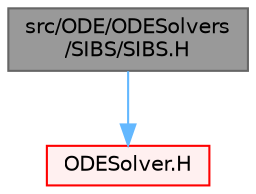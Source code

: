 digraph "src/ODE/ODESolvers/SIBS/SIBS.H"
{
 // LATEX_PDF_SIZE
  bgcolor="transparent";
  edge [fontname=Helvetica,fontsize=10,labelfontname=Helvetica,labelfontsize=10];
  node [fontname=Helvetica,fontsize=10,shape=box,height=0.2,width=0.4];
  Node1 [id="Node000001",label="src/ODE/ODESolvers\l/SIBS/SIBS.H",height=0.2,width=0.4,color="gray40", fillcolor="grey60", style="filled", fontcolor="black",tooltip=" "];
  Node1 -> Node2 [id="edge1_Node000001_Node000002",color="steelblue1",style="solid",tooltip=" "];
  Node2 [id="Node000002",label="ODESolver.H",height=0.2,width=0.4,color="red", fillcolor="#FFF0F0", style="filled",URL="$ODESolver_8H.html",tooltip=" "];
}
